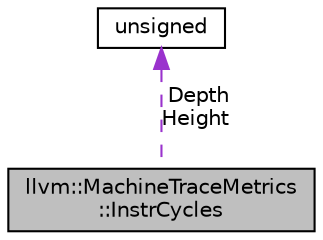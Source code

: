 digraph "llvm::MachineTraceMetrics::InstrCycles"
{
 // LATEX_PDF_SIZE
  bgcolor="transparent";
  edge [fontname="Helvetica",fontsize="10",labelfontname="Helvetica",labelfontsize="10"];
  node [fontname="Helvetica",fontsize="10",shape="box"];
  Node1 [label="llvm::MachineTraceMetrics\l::InstrCycles",height=0.2,width=0.4,color="black", fillcolor="grey75", style="filled", fontcolor="black",tooltip="InstrCycles represents the cycle height and depth of an instruction in a trace."];
  Node2 -> Node1 [dir="back",color="darkorchid3",fontsize="10",style="dashed",label=" Depth\nHeight" ,fontname="Helvetica"];
  Node2 [label="unsigned",height=0.2,width=0.4,color="black",URL="$classunsigned.html",tooltip=" "];
}
